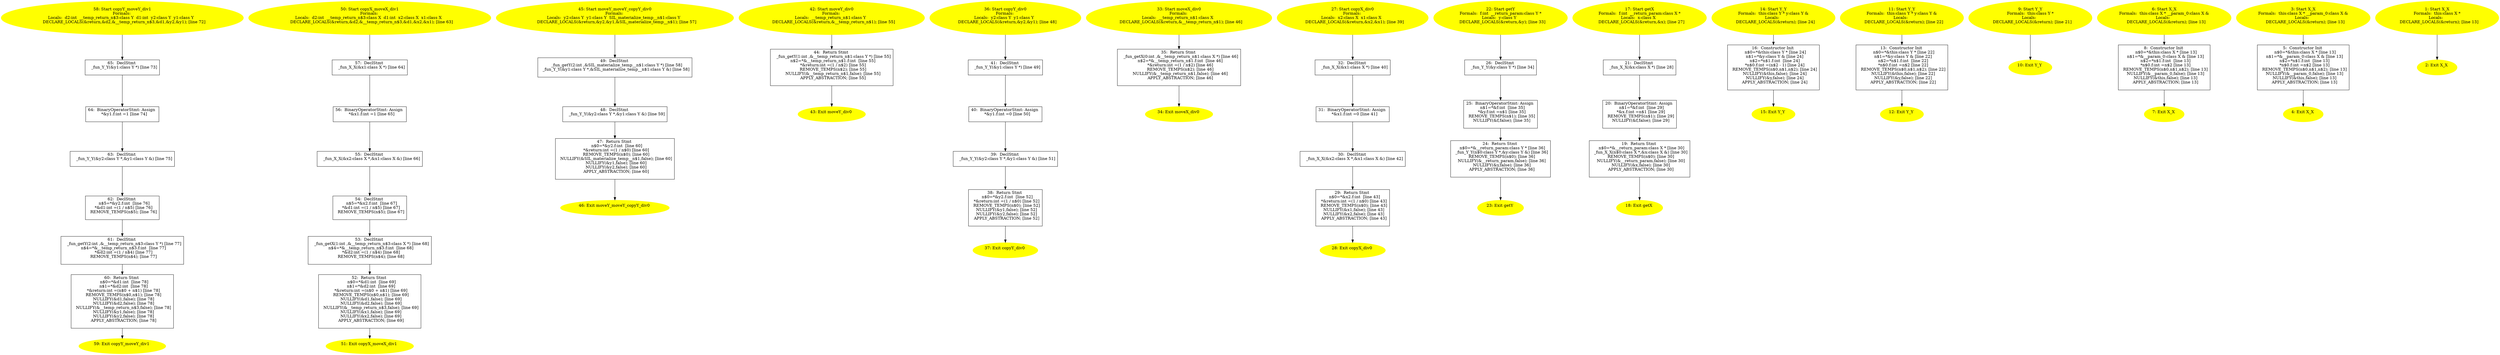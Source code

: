 digraph iCFG {
65 [label="65:  DeclStmt \n   _fun_Y_Y(&y1:class Y *) [line 73]\n " shape="box"]
	

	 65 -> 64 ;
64 [label="64:  BinaryOperatorStmt: Assign \n   *&y1.f:int =1 [line 74]\n " shape="box"]
	

	 64 -> 63 ;
63 [label="63:  DeclStmt \n   _fun_Y_Y(&y2:class Y *,&y1:class Y &) [line 75]\n " shape="box"]
	

	 63 -> 62 ;
62 [label="62:  DeclStmt \n   n$5=*&y2.f:int  [line 76]\n  *&d1:int =(1 / n$5) [line 76]\n  REMOVE_TEMPS(n$5); [line 76]\n " shape="box"]
	

	 62 -> 61 ;
61 [label="61:  DeclStmt \n   _fun_getY(2:int ,&__temp_return_n$3:class Y *) [line 77]\n  n$4=*&__temp_return_n$3.f:int  [line 77]\n  *&d2:int =(1 / n$4) [line 77]\n  REMOVE_TEMPS(n$4); [line 77]\n " shape="box"]
	

	 61 -> 60 ;
60 [label="60:  Return Stmt \n   n$0=*&d1:int  [line 78]\n  n$1=*&d2:int  [line 78]\n  *&return:int =(n$0 + n$1) [line 78]\n  REMOVE_TEMPS(n$0,n$1); [line 78]\n  NULLIFY(&d1,false); [line 78]\n  NULLIFY(&d2,false); [line 78]\n  NULLIFY(&__temp_return_n$3,false); [line 78]\n  NULLIFY(&y1,false); [line 78]\n  NULLIFY(&y2,false); [line 78]\n  APPLY_ABSTRACTION; [line 78]\n " shape="box"]
	

	 60 -> 59 ;
59 [label="59: Exit copyY_moveY_div1 \n  " color=yellow style=filled]
	

58 [label="58: Start copyY_moveY_div1\nFormals: \nLocals:  d2:int  __temp_return_n$3:class Y  d1:int  y2:class Y  y1:class Y  \n   DECLARE_LOCALS(&return,&d2,&__temp_return_n$3,&d1,&y2,&y1); [line 72]\n " color=yellow style=filled]
	

	 58 -> 65 ;
57 [label="57:  DeclStmt \n   _fun_X_X(&x1:class X *) [line 64]\n " shape="box"]
	

	 57 -> 56 ;
56 [label="56:  BinaryOperatorStmt: Assign \n   *&x1.f:int =1 [line 65]\n " shape="box"]
	

	 56 -> 55 ;
55 [label="55:  DeclStmt \n   _fun_X_X(&x2:class X *,&x1:class X &) [line 66]\n " shape="box"]
	

	 55 -> 54 ;
54 [label="54:  DeclStmt \n   n$5=*&x2.f:int  [line 67]\n  *&d1:int =(1 / n$5) [line 67]\n  REMOVE_TEMPS(n$5); [line 67]\n " shape="box"]
	

	 54 -> 53 ;
53 [label="53:  DeclStmt \n   _fun_getX(1:int ,&__temp_return_n$3:class X *) [line 68]\n  n$4=*&__temp_return_n$3.f:int  [line 68]\n  *&d2:int =(1 / n$4) [line 68]\n  REMOVE_TEMPS(n$4); [line 68]\n " shape="box"]
	

	 53 -> 52 ;
52 [label="52:  Return Stmt \n   n$0=*&d1:int  [line 69]\n  n$1=*&d2:int  [line 69]\n  *&return:int =(n$0 + n$1) [line 69]\n  REMOVE_TEMPS(n$0,n$1); [line 69]\n  NULLIFY(&d1,false); [line 69]\n  NULLIFY(&d2,false); [line 69]\n  NULLIFY(&__temp_return_n$3,false); [line 69]\n  NULLIFY(&x1,false); [line 69]\n  NULLIFY(&x2,false); [line 69]\n  APPLY_ABSTRACTION; [line 69]\n " shape="box"]
	

	 52 -> 51 ;
51 [label="51: Exit copyX_moveX_div1 \n  " color=yellow style=filled]
	

50 [label="50: Start copyX_moveX_div1\nFormals: \nLocals:  d2:int  __temp_return_n$3:class X  d1:int  x2:class X  x1:class X  \n   DECLARE_LOCALS(&return,&d2,&__temp_return_n$3,&d1,&x2,&x1); [line 63]\n " color=yellow style=filled]
	

	 50 -> 57 ;
49 [label="49:  DeclStmt \n   _fun_getY(2:int ,&SIL_materialize_temp__n$1:class Y *) [line 58]\n  _fun_Y_Y(&y1:class Y *,&SIL_materialize_temp__n$1:class Y &) [line 58]\n " shape="box"]
	

	 49 -> 48 ;
48 [label="48:  DeclStmt \n   _fun_Y_Y(&y2:class Y *,&y1:class Y &) [line 59]\n " shape="box"]
	

	 48 -> 47 ;
47 [label="47:  Return Stmt \n   n$0=*&y2.f:int  [line 60]\n  *&return:int =(1 / n$0) [line 60]\n  REMOVE_TEMPS(n$0); [line 60]\n  NULLIFY(&SIL_materialize_temp__n$1,false); [line 60]\n  NULLIFY(&y1,false); [line 60]\n  NULLIFY(&y2,false); [line 60]\n  APPLY_ABSTRACTION; [line 60]\n " shape="box"]
	

	 47 -> 46 ;
46 [label="46: Exit moveY_moveY_copyY_div0 \n  " color=yellow style=filled]
	

45 [label="45: Start moveY_moveY_copyY_div0\nFormals: \nLocals:  y2:class Y  y1:class Y  SIL_materialize_temp__n$1:class Y  \n   DECLARE_LOCALS(&return,&y2,&y1,&SIL_materialize_temp__n$1); [line 57]\n " color=yellow style=filled]
	

	 45 -> 49 ;
44 [label="44:  Return Stmt \n   _fun_getY(1:int ,&__temp_return_n$1:class Y *) [line 55]\n  n$2=*&__temp_return_n$1.f:int  [line 55]\n  *&return:int =(1 / n$2) [line 55]\n  REMOVE_TEMPS(n$2); [line 55]\n  NULLIFY(&__temp_return_n$1,false); [line 55]\n  APPLY_ABSTRACTION; [line 55]\n " shape="box"]
	

	 44 -> 43 ;
43 [label="43: Exit moveY_div0 \n  " color=yellow style=filled]
	

42 [label="42: Start moveY_div0\nFormals: \nLocals:  __temp_return_n$1:class Y  \n   DECLARE_LOCALS(&return,&__temp_return_n$1); [line 55]\n " color=yellow style=filled]
	

	 42 -> 44 ;
41 [label="41:  DeclStmt \n   _fun_Y_Y(&y1:class Y *) [line 49]\n " shape="box"]
	

	 41 -> 40 ;
40 [label="40:  BinaryOperatorStmt: Assign \n   *&y1.f:int =0 [line 50]\n " shape="box"]
	

	 40 -> 39 ;
39 [label="39:  DeclStmt \n   _fun_Y_Y(&y2:class Y *,&y1:class Y &) [line 51]\n " shape="box"]
	

	 39 -> 38 ;
38 [label="38:  Return Stmt \n   n$0=*&y2.f:int  [line 52]\n  *&return:int =(1 / n$0) [line 52]\n  REMOVE_TEMPS(n$0); [line 52]\n  NULLIFY(&y1,false); [line 52]\n  NULLIFY(&y2,false); [line 52]\n  APPLY_ABSTRACTION; [line 52]\n " shape="box"]
	

	 38 -> 37 ;
37 [label="37: Exit copyY_div0 \n  " color=yellow style=filled]
	

36 [label="36: Start copyY_div0\nFormals: \nLocals:  y2:class Y  y1:class Y  \n   DECLARE_LOCALS(&return,&y2,&y1); [line 48]\n " color=yellow style=filled]
	

	 36 -> 41 ;
35 [label="35:  Return Stmt \n   _fun_getX(0:int ,&__temp_return_n$1:class X *) [line 46]\n  n$2=*&__temp_return_n$1.f:int  [line 46]\n  *&return:int =(1 / n$2) [line 46]\n  REMOVE_TEMPS(n$2); [line 46]\n  NULLIFY(&__temp_return_n$1,false); [line 46]\n  APPLY_ABSTRACTION; [line 46]\n " shape="box"]
	

	 35 -> 34 ;
34 [label="34: Exit moveX_div0 \n  " color=yellow style=filled]
	

33 [label="33: Start moveX_div0\nFormals: \nLocals:  __temp_return_n$1:class X  \n   DECLARE_LOCALS(&return,&__temp_return_n$1); [line 46]\n " color=yellow style=filled]
	

	 33 -> 35 ;
32 [label="32:  DeclStmt \n   _fun_X_X(&x1:class X *) [line 40]\n " shape="box"]
	

	 32 -> 31 ;
31 [label="31:  BinaryOperatorStmt: Assign \n   *&x1.f:int =0 [line 41]\n " shape="box"]
	

	 31 -> 30 ;
30 [label="30:  DeclStmt \n   _fun_X_X(&x2:class X *,&x1:class X &) [line 42]\n " shape="box"]
	

	 30 -> 29 ;
29 [label="29:  Return Stmt \n   n$0=*&x2.f:int  [line 43]\n  *&return:int =(1 / n$0) [line 43]\n  REMOVE_TEMPS(n$0); [line 43]\n  NULLIFY(&x1,false); [line 43]\n  NULLIFY(&x2,false); [line 43]\n  APPLY_ABSTRACTION; [line 43]\n " shape="box"]
	

	 29 -> 28 ;
28 [label="28: Exit copyX_div0 \n  " color=yellow style=filled]
	

27 [label="27: Start copyX_div0\nFormals: \nLocals:  x2:class X  x1:class X  \n   DECLARE_LOCALS(&return,&x2,&x1); [line 39]\n " color=yellow style=filled]
	

	 27 -> 32 ;
26 [label="26:  DeclStmt \n   _fun_Y_Y(&y:class Y *) [line 34]\n " shape="box"]
	

	 26 -> 25 ;
25 [label="25:  BinaryOperatorStmt: Assign \n   n$1=*&f:int  [line 35]\n  *&y.f:int =n$1 [line 35]\n  REMOVE_TEMPS(n$1); [line 35]\n  NULLIFY(&f,false); [line 35]\n " shape="box"]
	

	 25 -> 24 ;
24 [label="24:  Return Stmt \n   n$0=*&__return_param:class Y * [line 36]\n  _fun_Y_Y(n$0:class Y *,&y:class Y &) [line 36]\n  REMOVE_TEMPS(n$0); [line 36]\n  NULLIFY(&__return_param,false); [line 36]\n  NULLIFY(&y,false); [line 36]\n  APPLY_ABSTRACTION; [line 36]\n " shape="box"]
	

	 24 -> 23 ;
23 [label="23: Exit getY \n  " color=yellow style=filled]
	

22 [label="22: Start getY\nFormals:  f:int  __return_param:class Y *\nLocals:  y:class Y  \n   DECLARE_LOCALS(&return,&y); [line 33]\n " color=yellow style=filled]
	

	 22 -> 26 ;
21 [label="21:  DeclStmt \n   _fun_X_X(&x:class X *) [line 28]\n " shape="box"]
	

	 21 -> 20 ;
20 [label="20:  BinaryOperatorStmt: Assign \n   n$1=*&f:int  [line 29]\n  *&x.f:int =n$1 [line 29]\n  REMOVE_TEMPS(n$1); [line 29]\n  NULLIFY(&f,false); [line 29]\n " shape="box"]
	

	 20 -> 19 ;
19 [label="19:  Return Stmt \n   n$0=*&__return_param:class X * [line 30]\n  _fun_X_X(n$0:class X *,&x:class X &) [line 30]\n  REMOVE_TEMPS(n$0); [line 30]\n  NULLIFY(&__return_param,false); [line 30]\n  NULLIFY(&x,false); [line 30]\n  APPLY_ABSTRACTION; [line 30]\n " shape="box"]
	

	 19 -> 18 ;
18 [label="18: Exit getX \n  " color=yellow style=filled]
	

17 [label="17: Start getX\nFormals:  f:int  __return_param:class X *\nLocals:  x:class X  \n   DECLARE_LOCALS(&return,&x); [line 27]\n " color=yellow style=filled]
	

	 17 -> 21 ;
16 [label="16:  Constructor Init \n   n$0=*&this:class Y * [line 24]\n  n$1=*&y:class Y & [line 24]\n  n$2=*n$1.f:int  [line 24]\n  *n$0.f:int =(n$2 - 1) [line 24]\n  REMOVE_TEMPS(n$0,n$1,n$2); [line 24]\n  NULLIFY(&this,false); [line 24]\n  NULLIFY(&y,false); [line 24]\n  APPLY_ABSTRACTION; [line 24]\n " shape="box"]
	

	 16 -> 15 ;
15 [label="15: Exit Y_Y \n  " color=yellow style=filled]
	

14 [label="14: Start Y_Y\nFormals:  this:class Y * y:class Y &\nLocals:  \n   DECLARE_LOCALS(&return); [line 24]\n " color=yellow style=filled]
	

	 14 -> 16 ;
13 [label="13:  Constructor Init \n   n$0=*&this:class Y * [line 22]\n  n$1=*&y:class Y & [line 22]\n  n$2=*n$1.f:int  [line 22]\n  *n$0.f:int =n$2 [line 22]\n  REMOVE_TEMPS(n$0,n$1,n$2); [line 22]\n  NULLIFY(&this,false); [line 22]\n  NULLIFY(&y,false); [line 22]\n  APPLY_ABSTRACTION; [line 22]\n " shape="box"]
	

	 13 -> 12 ;
12 [label="12: Exit Y_Y \n  " color=yellow style=filled]
	

11 [label="11: Start Y_Y\nFormals:  this:class Y * y:class Y &\nLocals:  \n   DECLARE_LOCALS(&return); [line 22]\n " color=yellow style=filled]
	

	 11 -> 13 ;
10 [label="10: Exit Y_Y \n  " color=yellow style=filled]
	

9 [label="9: Start Y_Y\nFormals:  this:class Y *\nLocals:  \n   DECLARE_LOCALS(&return); [line 21]\n " color=yellow style=filled]
	

	 9 -> 10 ;
8 [label="8:  Constructor Init \n   n$0=*&this:class X * [line 13]\n  n$1=*&__param_0:class X & [line 13]\n  n$2=*n$1.f:int  [line 13]\n  *n$0.f:int =n$2 [line 13]\n  REMOVE_TEMPS(n$0,n$1,n$2); [line 13]\n  NULLIFY(&__param_0,false); [line 13]\n  NULLIFY(&this,false); [line 13]\n  APPLY_ABSTRACTION; [line 13]\n " shape="box"]
	

	 8 -> 7 ;
7 [label="7: Exit X_X \n  " color=yellow style=filled]
	

6 [label="6: Start X_X\nFormals:  this:class X * __param_0:class X &\nLocals:  \n   DECLARE_LOCALS(&return); [line 13]\n " color=yellow style=filled]
	

	 6 -> 8 ;
5 [label="5:  Constructor Init \n   n$0=*&this:class X * [line 13]\n  n$1=*&__param_0:class X & [line 13]\n  n$2=*n$1.f:int  [line 13]\n  *n$0.f:int =n$2 [line 13]\n  REMOVE_TEMPS(n$0,n$1,n$2); [line 13]\n  NULLIFY(&__param_0,false); [line 13]\n  NULLIFY(&this,false); [line 13]\n  APPLY_ABSTRACTION; [line 13]\n " shape="box"]
	

	 5 -> 4 ;
4 [label="4: Exit X_X \n  " color=yellow style=filled]
	

3 [label="3: Start X_X\nFormals:  this:class X * __param_0:class X &\nLocals:  \n   DECLARE_LOCALS(&return); [line 13]\n " color=yellow style=filled]
	

	 3 -> 5 ;
2 [label="2: Exit X_X \n  " color=yellow style=filled]
	

1 [label="1: Start X_X\nFormals:  this:class X *\nLocals:  \n   DECLARE_LOCALS(&return); [line 13]\n " color=yellow style=filled]
	

	 1 -> 2 ;
}
